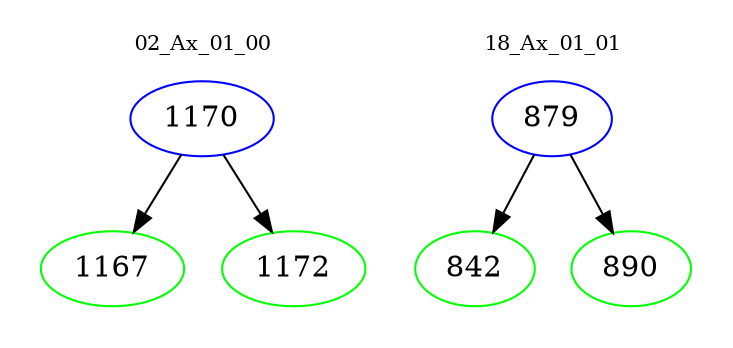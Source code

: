 digraph{
subgraph cluster_0 {
color = white
label = "02_Ax_01_00";
fontsize=10;
T0_1170 [label="1170", color="blue"]
T0_1170 -> T0_1167 [color="black"]
T0_1167 [label="1167", color="green"]
T0_1170 -> T0_1172 [color="black"]
T0_1172 [label="1172", color="green"]
}
subgraph cluster_1 {
color = white
label = "18_Ax_01_01";
fontsize=10;
T1_879 [label="879", color="blue"]
T1_879 -> T1_842 [color="black"]
T1_842 [label="842", color="green"]
T1_879 -> T1_890 [color="black"]
T1_890 [label="890", color="green"]
}
}
